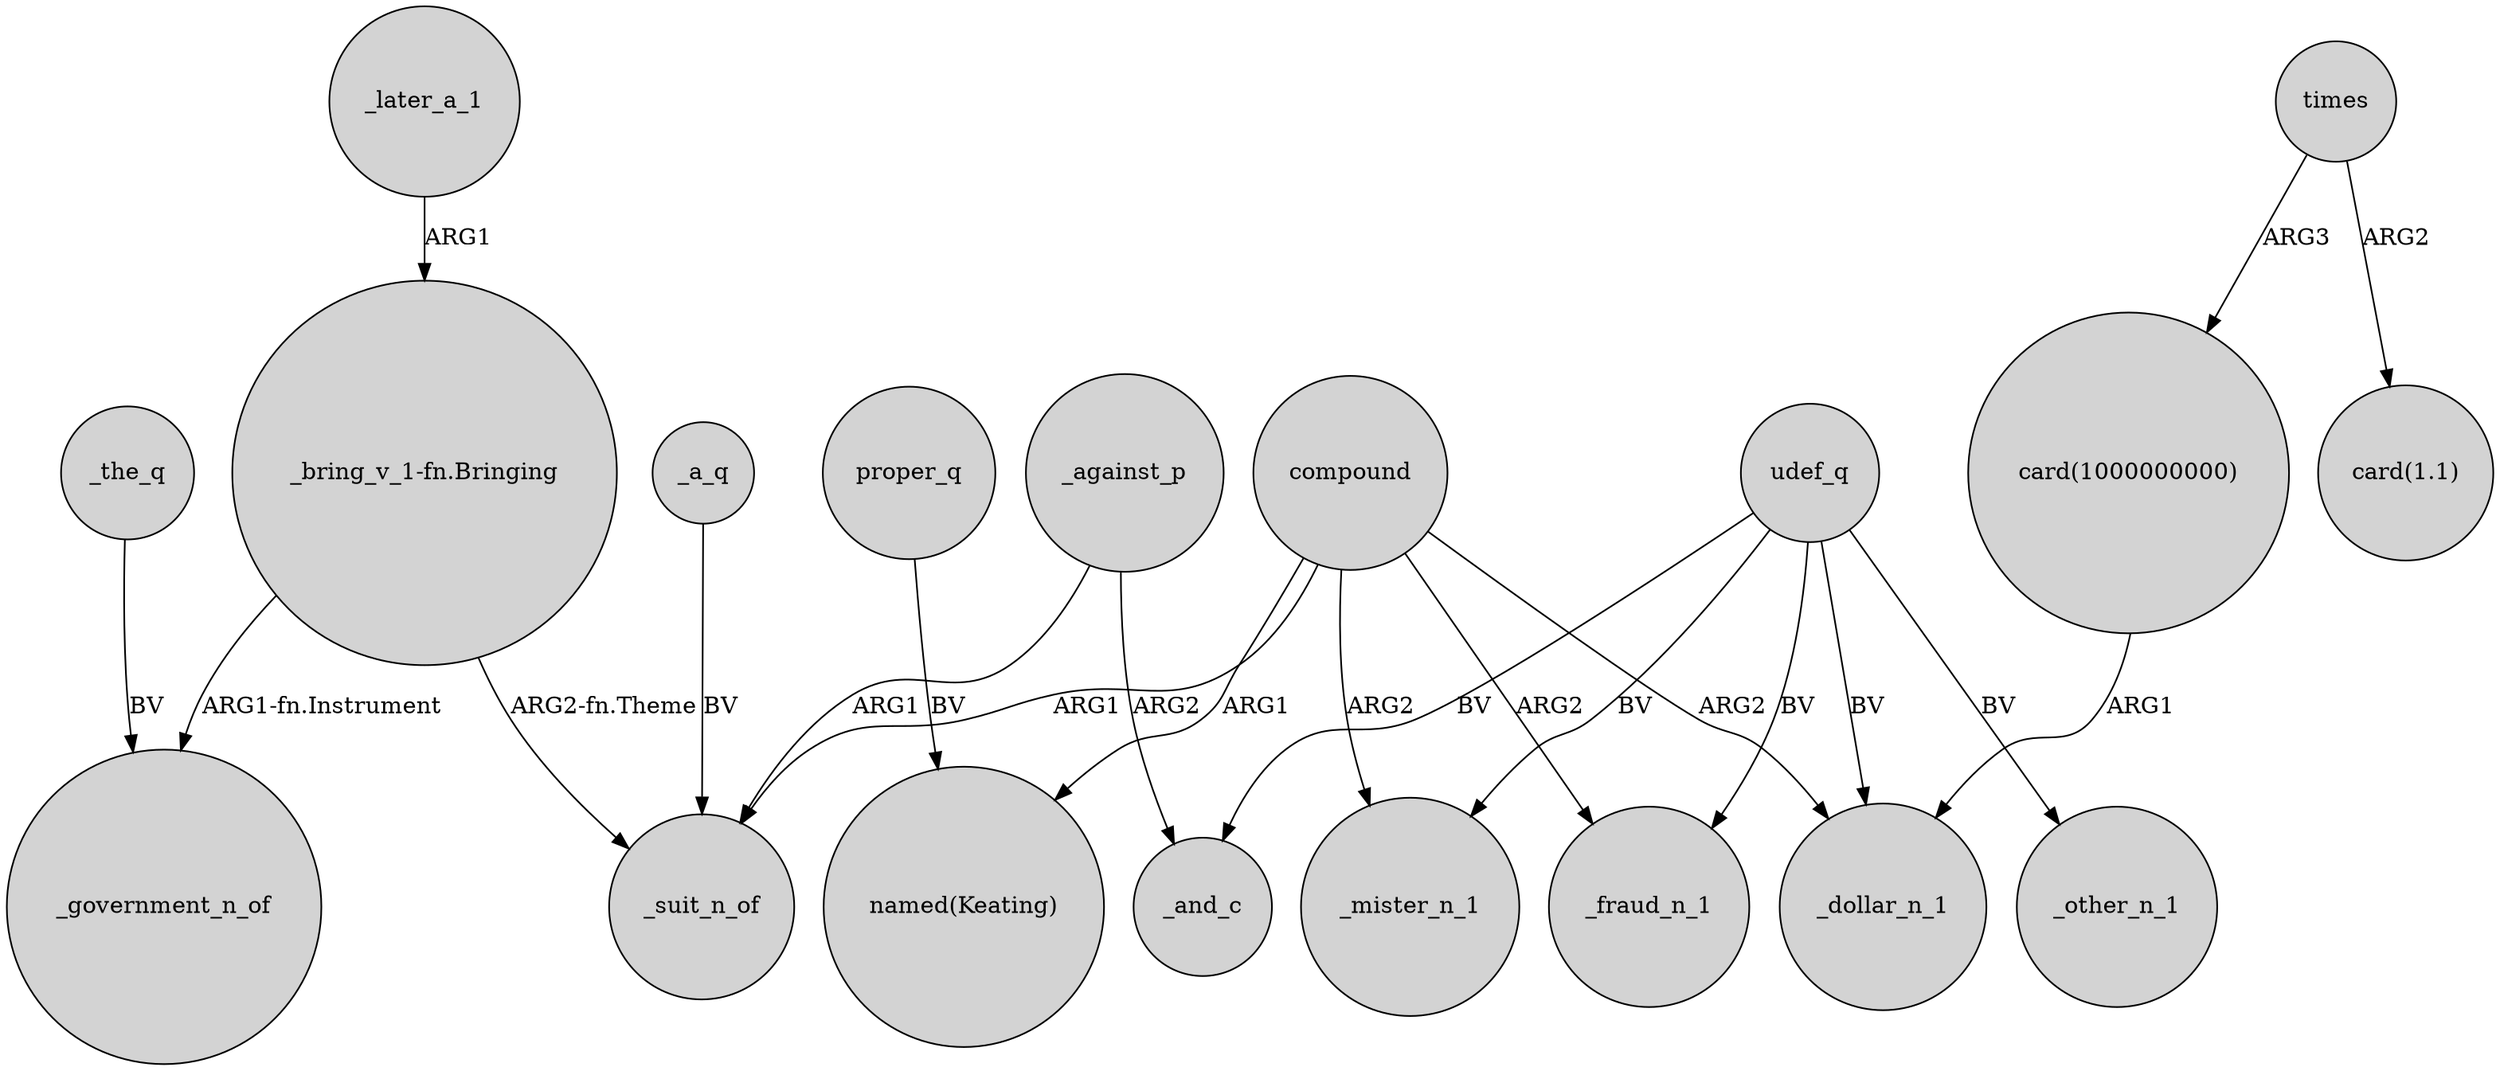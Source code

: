 digraph {
	node [shape=circle style=filled]
	compound -> _suit_n_of [label=ARG1]
	compound -> _mister_n_1 [label=ARG2]
	"_bring_v_1-fn.Bringing" -> _suit_n_of [label="ARG2-fn.Theme"]
	compound -> "named(Keating)" [label=ARG1]
	udef_q -> _mister_n_1 [label=BV]
	times -> "card(1.1)" [label=ARG2]
	proper_q -> "named(Keating)" [label=BV]
	times -> "card(1000000000)" [label=ARG3]
	udef_q -> _fraud_n_1 [label=BV]
	udef_q -> _other_n_1 [label=BV]
	compound -> _fraud_n_1 [label=ARG2]
	"_bring_v_1-fn.Bringing" -> _government_n_of [label="ARG1-fn.Instrument"]
	_a_q -> _suit_n_of [label=BV]
	_the_q -> _government_n_of [label=BV]
	_against_p -> _suit_n_of [label=ARG1]
	_against_p -> _and_c [label=ARG2]
	_later_a_1 -> "_bring_v_1-fn.Bringing" [label=ARG1]
	"card(1000000000)" -> _dollar_n_1 [label=ARG1]
	compound -> _dollar_n_1 [label=ARG2]
	udef_q -> _and_c [label=BV]
	udef_q -> _dollar_n_1 [label=BV]
}
